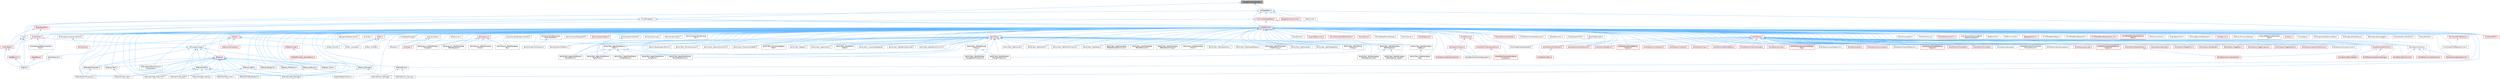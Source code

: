 digraph "DelegateAccessHandler.h"
{
 // INTERACTIVE_SVG=YES
 // LATEX_PDF_SIZE
  bgcolor="transparent";
  edge [fontname=Helvetica,fontsize=10,labelfontname=Helvetica,labelfontsize=10];
  node [fontname=Helvetica,fontsize=10,shape=box,height=0.2,width=0.4];
  Node1 [id="Node000001",label="DelegateAccessHandler.h",height=0.2,width=0.4,color="gray40", fillcolor="grey60", style="filled", fontcolor="black",tooltip=" "];
  Node1 -> Node2 [id="edge1_Node000001_Node000002",dir="back",color="steelblue1",style="solid",tooltip=" "];
  Node2 [id="Node000002",label="DelegateBase.h",height=0.2,width=0.4,color="grey40", fillcolor="white", style="filled",URL="$da/d67/DelegateBase_8h.html",tooltip=" "];
  Node2 -> Node3 [id="edge2_Node000002_Node000003",dir="back",color="steelblue1",style="solid",tooltip=" "];
  Node3 [id="Node000003",label="Core.h",height=0.2,width=0.4,color="grey40", fillcolor="white", style="filled",URL="$d6/dd7/Core_8h.html",tooltip=" "];
  Node3 -> Node4 [id="edge3_Node000003_Node000004",dir="back",color="steelblue1",style="solid",tooltip=" "];
  Node4 [id="Node000004",label="CoreUObject.h",height=0.2,width=0.4,color="red", fillcolor="#FFF0F0", style="filled",URL="$d0/ded/CoreUObject_8h.html",tooltip=" "];
  Node4 -> Node5 [id="edge4_Node000004_Node000005",dir="back",color="steelblue1",style="solid",tooltip=" "];
  Node5 [id="Node000005",label="Engine.h",height=0.2,width=0.4,color="grey40", fillcolor="white", style="filled",URL="$d1/d34/Public_2Engine_8h.html",tooltip=" "];
  Node4 -> Node7 [id="edge5_Node000004_Node000007",dir="back",color="steelblue1",style="solid",tooltip=" "];
  Node7 [id="Node000007",label="SlateBasics.h",height=0.2,width=0.4,color="red", fillcolor="#FFF0F0", style="filled",URL="$da/d2f/SlateBasics_8h.html",tooltip=" "];
  Node7 -> Node5 [id="edge6_Node000007_Node000005",dir="back",color="steelblue1",style="solid",tooltip=" "];
  Node3 -> Node5 [id="edge7_Node000003_Node000005",dir="back",color="steelblue1",style="solid",tooltip=" "];
  Node3 -> Node7 [id="edge8_Node000003_Node000007",dir="back",color="steelblue1",style="solid",tooltip=" "];
  Node2 -> Node12 [id="edge9_Node000002_Node000012",dir="back",color="steelblue1",style="solid",tooltip=" "];
  Node12 [id="Node000012",label="CoreMinimal.h",height=0.2,width=0.4,color="red", fillcolor="#FFF0F0", style="filled",URL="$d7/d67/CoreMinimal_8h.html",tooltip=" "];
  Node12 -> Node13 [id="edge10_Node000012_Node000013",dir="back",color="steelblue1",style="solid",tooltip=" "];
  Node13 [id="Node000013",label="AIAsyncTaskBlueprintProxy.h",height=0.2,width=0.4,color="grey40", fillcolor="white", style="filled",URL="$db/d07/AIAsyncTaskBlueprintProxy_8h.html",tooltip=" "];
  Node12 -> Node14 [id="edge11_Node000012_Node000014",dir="back",color="steelblue1",style="solid",tooltip=" "];
  Node14 [id="Node000014",label="AIBlueprintHelperLibrary.h",height=0.2,width=0.4,color="grey40", fillcolor="white", style="filled",URL="$dc/d00/AIBlueprintHelperLibrary_8h.html",tooltip=" "];
  Node12 -> Node15 [id="edge12_Node000012_Node000015",dir="back",color="steelblue1",style="solid",tooltip=" "];
  Node15 [id="Node000015",label="AIConfig.h",height=0.2,width=0.4,color="grey40", fillcolor="white", style="filled",URL="$da/da3/AIConfig_8h.html",tooltip=" "];
  Node12 -> Node16 [id="edge13_Node000012_Node000016",dir="back",color="steelblue1",style="solid",tooltip=" "];
  Node16 [id="Node000016",label="AIController.h",height=0.2,width=0.4,color="red", fillcolor="#FFF0F0", style="filled",URL="$d7/dd8/AIController_8h.html",tooltip=" "];
  Node12 -> Node19 [id="edge14_Node000012_Node000019",dir="back",color="steelblue1",style="solid",tooltip=" "];
  Node19 [id="Node000019",label="AIDataProvider.h",height=0.2,width=0.4,color="red", fillcolor="#FFF0F0", style="filled",URL="$dd/d5b/AIDataProvider_8h.html",tooltip=" "];
  Node19 -> Node20 [id="edge15_Node000019_Node000020",dir="back",color="steelblue1",style="solid",tooltip=" "];
  Node20 [id="Node000020",label="AIDataProvider_QueryParams.h",height=0.2,width=0.4,color="red", fillcolor="#FFF0F0", style="filled",URL="$d3/dd9/AIDataProvider__QueryParams_8h.html",tooltip=" "];
  Node12 -> Node20 [id="edge16_Node000012_Node000020",dir="back",color="steelblue1",style="solid",tooltip=" "];
  Node12 -> Node30 [id="edge17_Node000012_Node000030",dir="back",color="steelblue1",style="solid",tooltip=" "];
  Node30 [id="Node000030",label="AIHotSpotManager.h",height=0.2,width=0.4,color="grey40", fillcolor="white", style="filled",URL="$da/d1d/AIHotSpotManager_8h.html",tooltip=" "];
  Node12 -> Node31 [id="edge18_Node000012_Node000031",dir="back",color="steelblue1",style="solid",tooltip=" "];
  Node31 [id="Node000031",label="AIModule.h",height=0.2,width=0.4,color="grey40", fillcolor="white", style="filled",URL="$d9/df1/AIModule_8h.html",tooltip=" "];
  Node12 -> Node32 [id="edge19_Node000012_Node000032",dir="back",color="steelblue1",style="solid",tooltip=" "];
  Node32 [id="Node000032",label="AIPerceptionComponent.h",height=0.2,width=0.4,color="grey40", fillcolor="white", style="filled",URL="$d6/d0a/AIPerceptionComponent_8h.html",tooltip=" "];
  Node12 -> Node33 [id="edge20_Node000012_Node000033",dir="back",color="steelblue1",style="solid",tooltip=" "];
  Node33 [id="Node000033",label="AIPerceptionListenerInterface.h",height=0.2,width=0.4,color="grey40", fillcolor="white", style="filled",URL="$d4/dd7/AIPerceptionListenerInterface_8h.html",tooltip=" "];
  Node33 -> Node16 [id="edge21_Node000033_Node000016",dir="back",color="steelblue1",style="solid",tooltip=" "];
  Node12 -> Node34 [id="edge22_Node000012_Node000034",dir="back",color="steelblue1",style="solid",tooltip=" "];
  Node34 [id="Node000034",label="AIPerceptionStimuliSource\lComponent.h",height=0.2,width=0.4,color="grey40", fillcolor="white", style="filled",URL="$df/da3/AIPerceptionStimuliSourceComponent_8h.html",tooltip=" "];
  Node12 -> Node35 [id="edge23_Node000012_Node000035",dir="back",color="steelblue1",style="solid",tooltip=" "];
  Node35 [id="Node000035",label="AIPerceptionSystem.h",height=0.2,width=0.4,color="grey40", fillcolor="white", style="filled",URL="$d0/d08/AIPerceptionSystem_8h.html",tooltip=" "];
  Node35 -> Node32 [id="edge24_Node000035_Node000032",dir="back",color="steelblue1",style="solid",tooltip=" "];
  Node12 -> Node36 [id="edge25_Node000012_Node000036",dir="back",color="steelblue1",style="solid",tooltip=" "];
  Node36 [id="Node000036",label="AIPerceptionTypes.h",height=0.2,width=0.4,color="grey40", fillcolor="white", style="filled",URL="$de/d00/AIPerceptionTypes_8h.html",tooltip=" "];
  Node36 -> Node32 [id="edge26_Node000036_Node000032",dir="back",color="steelblue1",style="solid",tooltip=" "];
  Node36 -> Node35 [id="edge27_Node000036_Node000035",dir="back",color="steelblue1",style="solid",tooltip=" "];
  Node36 -> Node37 [id="edge28_Node000036_Node000037",dir="back",color="steelblue1",style="solid",tooltip=" "];
  Node37 [id="Node000037",label="AISense.h",height=0.2,width=0.4,color="red", fillcolor="#FFF0F0", style="filled",URL="$d3/dbd/AISense_8h.html",tooltip=" "];
  Node37 -> Node32 [id="edge29_Node000037_Node000032",dir="back",color="steelblue1",style="solid",tooltip=" "];
  Node37 -> Node34 [id="edge30_Node000037_Node000034",dir="back",color="steelblue1",style="solid",tooltip=" "];
  Node37 -> Node35 [id="edge31_Node000037_Node000035",dir="back",color="steelblue1",style="solid",tooltip=" "];
  Node37 -> Node38 [id="edge32_Node000037_Node000038",dir="back",color="steelblue1",style="solid",tooltip=" "];
  Node38 [id="Node000038",label="AISenseConfig.h",height=0.2,width=0.4,color="grey40", fillcolor="white", style="filled",URL="$d4/d73/AISenseConfig_8h.html",tooltip=" "];
  Node38 -> Node39 [id="edge33_Node000038_Node000039",dir="back",color="steelblue1",style="solid",tooltip=" "];
  Node39 [id="Node000039",label="AISenseConfig_Blueprint.h",height=0.2,width=0.4,color="grey40", fillcolor="white", style="filled",URL="$d7/ddf/AISenseConfig__Blueprint_8h.html",tooltip=" "];
  Node38 -> Node40 [id="edge34_Node000038_Node000040",dir="back",color="steelblue1",style="solid",tooltip=" "];
  Node40 [id="Node000040",label="AISenseConfig_Damage.h",height=0.2,width=0.4,color="grey40", fillcolor="white", style="filled",URL="$d4/d13/AISenseConfig__Damage_8h.html",tooltip=" "];
  Node38 -> Node41 [id="edge35_Node000038_Node000041",dir="back",color="steelblue1",style="solid",tooltip=" "];
  Node41 [id="Node000041",label="AISenseConfig_Hearing.h",height=0.2,width=0.4,color="grey40", fillcolor="white", style="filled",URL="$df/d81/AISenseConfig__Hearing_8h.html",tooltip=" "];
  Node38 -> Node42 [id="edge36_Node000038_Node000042",dir="back",color="steelblue1",style="solid",tooltip=" "];
  Node42 [id="Node000042",label="AISenseConfig_Prediction.h",height=0.2,width=0.4,color="grey40", fillcolor="white", style="filled",URL="$d2/d6e/AISenseConfig__Prediction_8h.html",tooltip=" "];
  Node38 -> Node43 [id="edge37_Node000038_Node000043",dir="back",color="steelblue1",style="solid",tooltip=" "];
  Node43 [id="Node000043",label="AISenseConfig_Sight.h",height=0.2,width=0.4,color="grey40", fillcolor="white", style="filled",URL="$d7/d17/AISenseConfig__Sight_8h.html",tooltip=" "];
  Node38 -> Node44 [id="edge38_Node000038_Node000044",dir="back",color="steelblue1",style="solid",tooltip=" "];
  Node44 [id="Node000044",label="AISenseConfig_Team.h",height=0.2,width=0.4,color="grey40", fillcolor="white", style="filled",URL="$dc/daf/AISenseConfig__Team_8h.html",tooltip=" "];
  Node38 -> Node45 [id="edge39_Node000038_Node000045",dir="back",color="steelblue1",style="solid",tooltip=" "];
  Node45 [id="Node000045",label="AISenseConfig_Touch.h",height=0.2,width=0.4,color="grey40", fillcolor="white", style="filled",URL="$df/d3a/AISenseConfig__Touch_8h.html",tooltip=" "];
  Node37 -> Node39 [id="edge40_Node000037_Node000039",dir="back",color="steelblue1",style="solid",tooltip=" "];
  Node37 -> Node40 [id="edge41_Node000037_Node000040",dir="back",color="steelblue1",style="solid",tooltip=" "];
  Node37 -> Node41 [id="edge42_Node000037_Node000041",dir="back",color="steelblue1",style="solid",tooltip=" "];
  Node37 -> Node42 [id="edge43_Node000037_Node000042",dir="back",color="steelblue1",style="solid",tooltip=" "];
  Node37 -> Node43 [id="edge44_Node000037_Node000043",dir="back",color="steelblue1",style="solid",tooltip=" "];
  Node37 -> Node44 [id="edge45_Node000037_Node000044",dir="back",color="steelblue1",style="solid",tooltip=" "];
  Node37 -> Node45 [id="edge46_Node000037_Node000045",dir="back",color="steelblue1",style="solid",tooltip=" "];
  Node37 -> Node46 [id="edge47_Node000037_Node000046",dir="back",color="steelblue1",style="solid",tooltip=" "];
  Node46 [id="Node000046",label="AISense_Blueprint.h",height=0.2,width=0.4,color="grey40", fillcolor="white", style="filled",URL="$d6/d30/AISense__Blueprint_8h.html",tooltip=" "];
  Node37 -> Node47 [id="edge48_Node000037_Node000047",dir="back",color="steelblue1",style="solid",tooltip=" "];
  Node47 [id="Node000047",label="AISense_Damage.h",height=0.2,width=0.4,color="grey40", fillcolor="white", style="filled",URL="$dd/d37/AISense__Damage_8h.html",tooltip=" "];
  Node47 -> Node40 [id="edge49_Node000047_Node000040",dir="back",color="steelblue1",style="solid",tooltip=" "];
  Node47 -> Node48 [id="edge50_Node000047_Node000048",dir="back",color="steelblue1",style="solid",tooltip=" "];
  Node48 [id="Node000048",label="AISenseEvent_Damage.h",height=0.2,width=0.4,color="grey40", fillcolor="white", style="filled",URL="$db/d23/AISenseEvent__Damage_8h.html",tooltip=" "];
  Node37 -> Node49 [id="edge51_Node000037_Node000049",dir="back",color="steelblue1",style="solid",tooltip=" "];
  Node49 [id="Node000049",label="AISense_Hearing.h",height=0.2,width=0.4,color="grey40", fillcolor="white", style="filled",URL="$dc/d03/AISense__Hearing_8h.html",tooltip=" "];
  Node49 -> Node41 [id="edge52_Node000049_Node000041",dir="back",color="steelblue1",style="solid",tooltip=" "];
  Node49 -> Node50 [id="edge53_Node000049_Node000050",dir="back",color="steelblue1",style="solid",tooltip=" "];
  Node50 [id="Node000050",label="AISenseEvent_Hearing.h",height=0.2,width=0.4,color="grey40", fillcolor="white", style="filled",URL="$df/d3a/AISenseEvent__Hearing_8h.html",tooltip=" "];
  Node37 -> Node51 [id="edge54_Node000037_Node000051",dir="back",color="steelblue1",style="solid",tooltip=" "];
  Node51 [id="Node000051",label="AISense_Prediction.h",height=0.2,width=0.4,color="grey40", fillcolor="white", style="filled",URL="$d4/de0/AISense__Prediction_8h.html",tooltip=" "];
  Node37 -> Node52 [id="edge55_Node000037_Node000052",dir="back",color="steelblue1",style="solid",tooltip=" "];
  Node52 [id="Node000052",label="AISense_Sight.h",height=0.2,width=0.4,color="grey40", fillcolor="white", style="filled",URL="$d7/d6f/AISense__Sight_8h.html",tooltip=" "];
  Node52 -> Node43 [id="edge56_Node000052_Node000043",dir="back",color="steelblue1",style="solid",tooltip=" "];
  Node52 -> Node53 [id="edge57_Node000052_Node000053",dir="back",color="steelblue1",style="solid",tooltip=" "];
  Node53 [id="Node000053",label="AISightTargetInterface.h",height=0.2,width=0.4,color="grey40", fillcolor="white", style="filled",URL="$d0/dd7/AISightTargetInterface_8h.html",tooltip=" "];
  Node37 -> Node54 [id="edge58_Node000037_Node000054",dir="back",color="steelblue1",style="solid",tooltip=" "];
  Node54 [id="Node000054",label="AISense_Team.h",height=0.2,width=0.4,color="grey40", fillcolor="white", style="filled",URL="$d7/d7a/AISense__Team_8h.html",tooltip=" "];
  Node54 -> Node44 [id="edge59_Node000054_Node000044",dir="back",color="steelblue1",style="solid",tooltip=" "];
  Node37 -> Node55 [id="edge60_Node000037_Node000055",dir="back",color="steelblue1",style="solid",tooltip=" "];
  Node55 [id="Node000055",label="AISense_Touch.h",height=0.2,width=0.4,color="grey40", fillcolor="white", style="filled",URL="$d6/db4/AISense__Touch_8h.html",tooltip=" "];
  Node36 -> Node38 [id="edge61_Node000036_Node000038",dir="back",color="steelblue1",style="solid",tooltip=" "];
  Node36 -> Node41 [id="edge62_Node000036_Node000041",dir="back",color="steelblue1",style="solid",tooltip=" "];
  Node36 -> Node43 [id="edge63_Node000036_Node000043",dir="back",color="steelblue1",style="solid",tooltip=" "];
  Node36 -> Node56 [id="edge64_Node000036_Node000056",dir="back",color="steelblue1",style="solid",tooltip=" "];
  Node56 [id="Node000056",label="AISenseEvent.h",height=0.2,width=0.4,color="grey40", fillcolor="white", style="filled",URL="$de/d44/AISenseEvent_8h.html",tooltip=" "];
  Node56 -> Node48 [id="edge65_Node000056_Node000048",dir="back",color="steelblue1",style="solid",tooltip=" "];
  Node56 -> Node50 [id="edge66_Node000056_Node000050",dir="back",color="steelblue1",style="solid",tooltip=" "];
  Node12 -> Node57 [id="edge67_Node000012_Node000057",dir="back",color="steelblue1",style="solid",tooltip=" "];
  Node57 [id="Node000057",label="AIResourceInterface.h",height=0.2,width=0.4,color="red", fillcolor="#FFF0F0", style="filled",URL="$dd/d0d/AIResourceInterface_8h.html",tooltip=" "];
  Node12 -> Node114 [id="edge68_Node000012_Node000114",dir="back",color="steelblue1",style="solid",tooltip=" "];
  Node114 [id="Node000114",label="AIResources.h",height=0.2,width=0.4,color="grey40", fillcolor="white", style="filled",URL="$d9/db0/AIResources_8h.html",tooltip=" "];
  Node12 -> Node37 [id="edge69_Node000012_Node000037",dir="back",color="steelblue1",style="solid",tooltip=" "];
  Node12 -> Node38 [id="edge70_Node000012_Node000038",dir="back",color="steelblue1",style="solid",tooltip=" "];
  Node12 -> Node39 [id="edge71_Node000012_Node000039",dir="back",color="steelblue1",style="solid",tooltip=" "];
  Node12 -> Node40 [id="edge72_Node000012_Node000040",dir="back",color="steelblue1",style="solid",tooltip=" "];
  Node12 -> Node41 [id="edge73_Node000012_Node000041",dir="back",color="steelblue1",style="solid",tooltip=" "];
  Node12 -> Node42 [id="edge74_Node000012_Node000042",dir="back",color="steelblue1",style="solid",tooltip=" "];
  Node12 -> Node43 [id="edge75_Node000012_Node000043",dir="back",color="steelblue1",style="solid",tooltip=" "];
  Node12 -> Node44 [id="edge76_Node000012_Node000044",dir="back",color="steelblue1",style="solid",tooltip=" "];
  Node12 -> Node45 [id="edge77_Node000012_Node000045",dir="back",color="steelblue1",style="solid",tooltip=" "];
  Node12 -> Node56 [id="edge78_Node000012_Node000056",dir="back",color="steelblue1",style="solid",tooltip=" "];
  Node12 -> Node48 [id="edge79_Node000012_Node000048",dir="back",color="steelblue1",style="solid",tooltip=" "];
  Node12 -> Node50 [id="edge80_Node000012_Node000050",dir="back",color="steelblue1",style="solid",tooltip=" "];
  Node12 -> Node46 [id="edge81_Node000012_Node000046",dir="back",color="steelblue1",style="solid",tooltip=" "];
  Node12 -> Node47 [id="edge82_Node000012_Node000047",dir="back",color="steelblue1",style="solid",tooltip=" "];
  Node12 -> Node49 [id="edge83_Node000012_Node000049",dir="back",color="steelblue1",style="solid",tooltip=" "];
  Node12 -> Node51 [id="edge84_Node000012_Node000051",dir="back",color="steelblue1",style="solid",tooltip=" "];
  Node12 -> Node52 [id="edge85_Node000012_Node000052",dir="back",color="steelblue1",style="solid",tooltip=" "];
  Node12 -> Node54 [id="edge86_Node000012_Node000054",dir="back",color="steelblue1",style="solid",tooltip=" "];
  Node12 -> Node55 [id="edge87_Node000012_Node000055",dir="back",color="steelblue1",style="solid",tooltip=" "];
  Node12 -> Node53 [id="edge88_Node000012_Node000053",dir="back",color="steelblue1",style="solid",tooltip=" "];
  Node12 -> Node115 [id="edge89_Node000012_Node000115",dir="back",color="steelblue1",style="solid",tooltip=" "];
  Node115 [id="Node000115",label="AISystem.h",height=0.2,width=0.4,color="red", fillcolor="#FFF0F0", style="filled",URL="$d0/d71/AISystem_8h.html",tooltip=" "];
  Node12 -> Node120 [id="edge90_Node000012_Node000120",dir="back",color="steelblue1",style="solid",tooltip=" "];
  Node120 [id="Node000120",label="AISystemBase.h",height=0.2,width=0.4,color="grey40", fillcolor="white", style="filled",URL="$d5/d44/AISystemBase_8h.html",tooltip=" "];
  Node120 -> Node31 [id="edge91_Node000120_Node000031",dir="back",color="steelblue1",style="solid",tooltip=" "];
  Node120 -> Node115 [id="edge92_Node000120_Node000115",dir="back",color="steelblue1",style="solid",tooltip=" "];
  Node12 -> Node121 [id="edge93_Node000012_Node000121",dir="back",color="steelblue1",style="solid",tooltip=" "];
  Node121 [id="Node000121",label="AITask.h",height=0.2,width=0.4,color="red", fillcolor="#FFF0F0", style="filled",URL="$d6/de2/AITask_8h.html",tooltip=" "];
  Node121 -> Node122 [id="edge94_Node000121_Node000122",dir="back",color="steelblue1",style="solid",tooltip=" "];
  Node122 [id="Node000122",label="AITask_LockLogic.h",height=0.2,width=0.4,color="grey40", fillcolor="white", style="filled",URL="$d8/d28/AITask__LockLogic_8h.html",tooltip=" "];
  Node121 -> Node111 [id="edge95_Node000121_Node000111",dir="back",color="steelblue1",style="solid",tooltip=" "];
  Node111 [id="Node000111",label="AITask_MoveTo.h",height=0.2,width=0.4,color="grey40", fillcolor="white", style="filled",URL="$d4/dc4/AITask__MoveTo_8h.html",tooltip=" "];
  Node121 -> Node123 [id="edge96_Node000121_Node000123",dir="back",color="steelblue1",style="solid",tooltip=" "];
  Node123 [id="Node000123",label="AITask_RunEQS.h",height=0.2,width=0.4,color="grey40", fillcolor="white", style="filled",URL="$d9/d9f/AITask__RunEQS_8h.html",tooltip=" "];
  Node12 -> Node122 [id="edge97_Node000012_Node000122",dir="back",color="steelblue1",style="solid",tooltip=" "];
  Node12 -> Node111 [id="edge98_Node000012_Node000111",dir="back",color="steelblue1",style="solid",tooltip=" "];
  Node12 -> Node123 [id="edge99_Node000012_Node000123",dir="back",color="steelblue1",style="solid",tooltip=" "];
  Node12 -> Node124 [id="edge100_Node000012_Node000124",dir="back",color="steelblue1",style="solid",tooltip=" "];
  Node124 [id="Node000124",label="AITypes.h",height=0.2,width=0.4,color="red", fillcolor="#FFF0F0", style="filled",URL="$dd/d64/AITypes_8h.html",tooltip=" "];
  Node124 -> Node13 [id="edge101_Node000124_Node000013",dir="back",color="steelblue1",style="solid",tooltip=" "];
  Node124 -> Node16 [id="edge102_Node000124_Node000016",dir="back",color="steelblue1",style="solid",tooltip=" "];
  Node124 -> Node36 [id="edge103_Node000124_Node000036",dir="back",color="steelblue1",style="solid",tooltip=" "];
  Node124 -> Node57 [id="edge104_Node000124_Node000057",dir="back",color="steelblue1",style="solid",tooltip=" "];
  Node124 -> Node111 [id="edge105_Node000124_Node000111",dir="back",color="steelblue1",style="solid",tooltip=" "];
  Node12 -> Node129 [id="edge106_Node000012_Node000129",dir="back",color="steelblue1",style="solid",tooltip=" "];
  Node129 [id="Node000129",label="AbilityAsync.h",height=0.2,width=0.4,color="red", fillcolor="#FFF0F0", style="filled",URL="$d8/dce/AbilityAsync_8h.html",tooltip=" "];
  Node129 -> Node130 [id="edge107_Node000129_Node000130",dir="back",color="steelblue1",style="solid",tooltip=" "];
  Node130 [id="Node000130",label="AbilityAsync_WaitAttribute\lChanged.h",height=0.2,width=0.4,color="grey40", fillcolor="white", style="filled",URL="$d8/d81/AbilityAsync__WaitAttributeChanged_8h.html",tooltip=" "];
  Node129 -> Node131 [id="edge108_Node000129_Node000131",dir="back",color="steelblue1",style="solid",tooltip=" "];
  Node131 [id="Node000131",label="AbilityAsync_WaitGameplay\lEffectApplied.h",height=0.2,width=0.4,color="grey40", fillcolor="white", style="filled",URL="$dd/d1a/AbilityAsync__WaitGameplayEffectApplied_8h.html",tooltip=" "];
  Node129 -> Node132 [id="edge109_Node000129_Node000132",dir="back",color="steelblue1",style="solid",tooltip=" "];
  Node132 [id="Node000132",label="AbilityAsync_WaitGameplay\lEvent.h",height=0.2,width=0.4,color="grey40", fillcolor="white", style="filled",URL="$d4/d2d/AbilityAsync__WaitGameplayEvent_8h.html",tooltip=" "];
  Node129 -> Node133 [id="edge110_Node000129_Node000133",dir="back",color="steelblue1",style="solid",tooltip=" "];
  Node133 [id="Node000133",label="AbilityAsync_WaitGameplay\lTag.h",height=0.2,width=0.4,color="grey40", fillcolor="white", style="filled",URL="$d8/dc5/AbilityAsync__WaitGameplayTag_8h.html",tooltip=" "];
  Node12 -> Node130 [id="edge111_Node000012_Node000130",dir="back",color="steelblue1",style="solid",tooltip=" "];
  Node12 -> Node131 [id="edge112_Node000012_Node000131",dir="back",color="steelblue1",style="solid",tooltip=" "];
  Node12 -> Node132 [id="edge113_Node000012_Node000132",dir="back",color="steelblue1",style="solid",tooltip=" "];
  Node12 -> Node133 [id="edge114_Node000012_Node000133",dir="back",color="steelblue1",style="solid",tooltip=" "];
  Node12 -> Node136 [id="edge115_Node000012_Node000136",dir="back",color="steelblue1",style="solid",tooltip=" "];
  Node136 [id="Node000136",label="AbilitySystemBlueprintLibrary.h",height=0.2,width=0.4,color="grey40", fillcolor="white", style="filled",URL="$d5/dd6/AbilitySystemBlueprintLibrary_8h.html",tooltip=" "];
  Node12 -> Node137 [id="edge116_Node000012_Node000137",dir="back",color="steelblue1",style="solid",tooltip=" "];
  Node137 [id="Node000137",label="AbilitySystemComponent.h",height=0.2,width=0.4,color="grey40", fillcolor="white", style="filled",URL="$d0/da3/AbilitySystemComponent_8h.html",tooltip=" "];
  Node12 -> Node138 [id="edge117_Node000012_Node000138",dir="back",color="steelblue1",style="solid",tooltip=" "];
  Node138 [id="Node000138",label="AbilitySystemDebugHUD.h",height=0.2,width=0.4,color="grey40", fillcolor="white", style="filled",URL="$dc/d84/AbilitySystemDebugHUD_8h.html",tooltip=" "];
  Node12 -> Node139 [id="edge118_Node000012_Node000139",dir="back",color="steelblue1",style="solid",tooltip=" "];
  Node139 [id="Node000139",label="AbilitySystemGlobals.h",height=0.2,width=0.4,color="red", fillcolor="#FFF0F0", style="filled",URL="$dc/d82/AbilitySystemGlobals_8h.html",tooltip=" "];
  Node12 -> Node141 [id="edge119_Node000012_Node000141",dir="back",color="steelblue1",style="solid",tooltip=" "];
  Node141 [id="Node000141",label="AbilitySystemInterface.h",height=0.2,width=0.4,color="grey40", fillcolor="white", style="filled",URL="$d8/d76/AbilitySystemInterface_8h.html",tooltip=" "];
  Node141 -> Node142 [id="edge120_Node000141_Node000142",dir="back",color="steelblue1",style="solid",tooltip=" "];
  Node142 [id="Node000142",label="AbilitySystemTestPawn.h",height=0.2,width=0.4,color="grey40", fillcolor="white", style="filled",URL="$d9/d5f/AbilitySystemTestPawn_8h.html",tooltip=" "];
  Node12 -> Node143 [id="edge121_Node000012_Node000143",dir="back",color="steelblue1",style="solid",tooltip=" "];
  Node143 [id="Node000143",label="AbilitySystemLog.h",height=0.2,width=0.4,color="grey40", fillcolor="white", style="filled",URL="$d9/d0f/AbilitySystemLog_8h.html",tooltip=" "];
  Node12 -> Node144 [id="edge122_Node000012_Node000144",dir="back",color="steelblue1",style="solid",tooltip=" "];
  Node144 [id="Node000144",label="AbilitySystemReplication\lProxyInterface.h",height=0.2,width=0.4,color="grey40", fillcolor="white", style="filled",URL="$d9/d17/AbilitySystemReplicationProxyInterface_8h.html",tooltip=" "];
  Node144 -> Node137 [id="edge123_Node000144_Node000137",dir="back",color="steelblue1",style="solid",tooltip=" "];
  Node12 -> Node145 [id="edge124_Node000012_Node000145",dir="back",color="steelblue1",style="solid",tooltip=" "];
  Node145 [id="Node000145",label="AbilitySystemStats.h",height=0.2,width=0.4,color="grey40", fillcolor="white", style="filled",URL="$d2/d42/AbilitySystemStats_8h.html",tooltip=" "];
  Node12 -> Node146 [id="edge125_Node000012_Node000146",dir="back",color="steelblue1",style="solid",tooltip=" "];
  Node146 [id="Node000146",label="AbilitySystemTestAttribute\lSet.h",height=0.2,width=0.4,color="grey40", fillcolor="white", style="filled",URL="$df/d1f/AbilitySystemTestAttributeSet_8h.html",tooltip=" "];
  Node12 -> Node142 [id="edge126_Node000012_Node000142",dir="back",color="steelblue1",style="solid",tooltip=" "];
  Node12 -> Node147 [id="edge127_Node000012_Node000147",dir="back",color="steelblue1",style="solid",tooltip=" "];
  Node147 [id="Node000147",label="AbilityTask.h",height=0.2,width=0.4,color="red", fillcolor="#FFF0F0", style="filled",URL="$d2/d8e/AbilityTask_8h.html",tooltip=" "];
  Node147 -> Node148 [id="edge128_Node000147_Node000148",dir="back",color="steelblue1",style="solid",tooltip=" "];
  Node148 [id="Node000148",label="AbilityTask_ApplyRootMotion\lConstantForce.h",height=0.2,width=0.4,color="grey40", fillcolor="white", style="filled",URL="$d0/de8/AbilityTask__ApplyRootMotionConstantForce_8h.html",tooltip=" "];
  Node147 -> Node149 [id="edge129_Node000147_Node000149",dir="back",color="steelblue1",style="solid",tooltip=" "];
  Node149 [id="Node000149",label="AbilityTask_ApplyRootMotion\lJumpForce.h",height=0.2,width=0.4,color="grey40", fillcolor="white", style="filled",URL="$d7/db6/AbilityTask__ApplyRootMotionJumpForce_8h.html",tooltip=" "];
  Node147 -> Node150 [id="edge130_Node000147_Node000150",dir="back",color="steelblue1",style="solid",tooltip=" "];
  Node150 [id="Node000150",label="AbilityTask_ApplyRootMotion\lMoveToActorForce.h",height=0.2,width=0.4,color="grey40", fillcolor="white", style="filled",URL="$d5/de3/AbilityTask__ApplyRootMotionMoveToActorForce_8h.html",tooltip=" "];
  Node147 -> Node151 [id="edge131_Node000147_Node000151",dir="back",color="steelblue1",style="solid",tooltip=" "];
  Node151 [id="Node000151",label="AbilityTask_ApplyRootMotion\lMoveToForce.h",height=0.2,width=0.4,color="grey40", fillcolor="white", style="filled",URL="$d3/dc3/AbilityTask__ApplyRootMotionMoveToForce_8h.html",tooltip=" "];
  Node147 -> Node152 [id="edge132_Node000147_Node000152",dir="back",color="steelblue1",style="solid",tooltip=" "];
  Node152 [id="Node000152",label="AbilityTask_ApplyRootMotion\lRadialForce.h",height=0.2,width=0.4,color="grey40", fillcolor="white", style="filled",URL="$da/d06/AbilityTask__ApplyRootMotionRadialForce_8h.html",tooltip=" "];
  Node147 -> Node153 [id="edge133_Node000147_Node000153",dir="back",color="steelblue1",style="solid",tooltip=" "];
  Node153 [id="Node000153",label="AbilityTask_ApplyRootMotion\l_Base.h",height=0.2,width=0.4,color="grey40", fillcolor="white", style="filled",URL="$d8/d7d/AbilityTask__ApplyRootMotion__Base_8h.html",tooltip=" "];
  Node153 -> Node148 [id="edge134_Node000153_Node000148",dir="back",color="steelblue1",style="solid",tooltip=" "];
  Node153 -> Node149 [id="edge135_Node000153_Node000149",dir="back",color="steelblue1",style="solid",tooltip=" "];
  Node153 -> Node150 [id="edge136_Node000153_Node000150",dir="back",color="steelblue1",style="solid",tooltip=" "];
  Node153 -> Node151 [id="edge137_Node000153_Node000151",dir="back",color="steelblue1",style="solid",tooltip=" "];
  Node153 -> Node152 [id="edge138_Node000153_Node000152",dir="back",color="steelblue1",style="solid",tooltip=" "];
  Node147 -> Node154 [id="edge139_Node000147_Node000154",dir="back",color="steelblue1",style="solid",tooltip=" "];
  Node154 [id="Node000154",label="AbilityTask_MoveToLocation.h",height=0.2,width=0.4,color="grey40", fillcolor="white", style="filled",URL="$da/d8d/AbilityTask__MoveToLocation_8h.html",tooltip=" "];
  Node147 -> Node155 [id="edge140_Node000147_Node000155",dir="back",color="steelblue1",style="solid",tooltip=" "];
  Node155 [id="Node000155",label="AbilityTask_NetworkSyncPoint.h",height=0.2,width=0.4,color="grey40", fillcolor="white", style="filled",URL="$dc/d62/AbilityTask__NetworkSyncPoint_8h.html",tooltip=" "];
  Node147 -> Node156 [id="edge141_Node000147_Node000156",dir="back",color="steelblue1",style="solid",tooltip=" "];
  Node156 [id="Node000156",label="AbilityTask_PlayAnimAndWait.h",height=0.2,width=0.4,color="grey40", fillcolor="white", style="filled",URL="$d4/d50/AbilityTask__PlayAnimAndWait_8h.html",tooltip=" "];
  Node147 -> Node157 [id="edge142_Node000147_Node000157",dir="back",color="steelblue1",style="solid",tooltip=" "];
  Node157 [id="Node000157",label="AbilityTask_PlayMontageAnd\lWait.h",height=0.2,width=0.4,color="grey40", fillcolor="white", style="filled",URL="$de/d05/AbilityTask__PlayMontageAndWait_8h.html",tooltip=" "];
  Node147 -> Node158 [id="edge143_Node000147_Node000158",dir="back",color="steelblue1",style="solid",tooltip=" "];
  Node158 [id="Node000158",label="AbilityTask_Repeat.h",height=0.2,width=0.4,color="grey40", fillcolor="white", style="filled",URL="$da/d7d/AbilityTask__Repeat_8h.html",tooltip=" "];
  Node147 -> Node159 [id="edge144_Node000147_Node000159",dir="back",color="steelblue1",style="solid",tooltip=" "];
  Node159 [id="Node000159",label="AbilityTask_SpawnActor.h",height=0.2,width=0.4,color="grey40", fillcolor="white", style="filled",URL="$dc/d97/AbilityTask__SpawnActor_8h.html",tooltip=" "];
  Node147 -> Node160 [id="edge145_Node000147_Node000160",dir="back",color="steelblue1",style="solid",tooltip=" "];
  Node160 [id="Node000160",label="AbilityTask_StartAbility\lState.h",height=0.2,width=0.4,color="grey40", fillcolor="white", style="filled",URL="$db/d91/AbilityTask__StartAbilityState_8h.html",tooltip=" "];
  Node147 -> Node161 [id="edge146_Node000147_Node000161",dir="back",color="steelblue1",style="solid",tooltip=" "];
  Node161 [id="Node000161",label="AbilityTask_VisualizeTargeting.h",height=0.2,width=0.4,color="grey40", fillcolor="white", style="filled",URL="$df/dbd/AbilityTask__VisualizeTargeting_8h.html",tooltip=" "];
  Node147 -> Node162 [id="edge147_Node000147_Node000162",dir="back",color="steelblue1",style="solid",tooltip=" "];
  Node162 [id="Node000162",label="AbilityTask_WaitAbilityActivate.h",height=0.2,width=0.4,color="grey40", fillcolor="white", style="filled",URL="$db/da3/AbilityTask__WaitAbilityActivate_8h.html",tooltip=" "];
  Node147 -> Node163 [id="edge148_Node000147_Node000163",dir="back",color="steelblue1",style="solid",tooltip=" "];
  Node163 [id="Node000163",label="AbilityTask_WaitAbilityCommit.h",height=0.2,width=0.4,color="grey40", fillcolor="white", style="filled",URL="$de/de8/AbilityTask__WaitAbilityCommit_8h.html",tooltip=" "];
  Node147 -> Node164 [id="edge149_Node000147_Node000164",dir="back",color="steelblue1",style="solid",tooltip=" "];
  Node164 [id="Node000164",label="AbilityTask_WaitAttribute\lChange.h",height=0.2,width=0.4,color="grey40", fillcolor="white", style="filled",URL="$dd/d60/AbilityTask__WaitAttributeChange_8h.html",tooltip=" "];
  Node164 -> Node165 [id="edge150_Node000164_Node000165",dir="back",color="steelblue1",style="solid",tooltip=" "];
  Node165 [id="Node000165",label="AbilityTask_WaitAttribute\lChangeRatioThreshold.h",height=0.2,width=0.4,color="grey40", fillcolor="white", style="filled",URL="$de/d5e/AbilityTask__WaitAttributeChangeRatioThreshold_8h.html",tooltip=" "];
  Node164 -> Node166 [id="edge151_Node000164_Node000166",dir="back",color="steelblue1",style="solid",tooltip=" "];
  Node166 [id="Node000166",label="AbilityTask_WaitAttribute\lChangeThreshold.h",height=0.2,width=0.4,color="grey40", fillcolor="white", style="filled",URL="$db/d3e/AbilityTask__WaitAttributeChangeThreshold_8h.html",tooltip=" "];
  Node147 -> Node165 [id="edge152_Node000147_Node000165",dir="back",color="steelblue1",style="solid",tooltip=" "];
  Node147 -> Node166 [id="edge153_Node000147_Node000166",dir="back",color="steelblue1",style="solid",tooltip=" "];
  Node147 -> Node167 [id="edge154_Node000147_Node000167",dir="back",color="steelblue1",style="solid",tooltip=" "];
  Node167 [id="Node000167",label="AbilityTask_WaitCancel.h",height=0.2,width=0.4,color="grey40", fillcolor="white", style="filled",URL="$dc/d16/AbilityTask__WaitCancel_8h.html",tooltip=" "];
  Node147 -> Node168 [id="edge155_Node000147_Node000168",dir="back",color="steelblue1",style="solid",tooltip=" "];
  Node168 [id="Node000168",label="AbilityTask_WaitConfirm.h",height=0.2,width=0.4,color="grey40", fillcolor="white", style="filled",URL="$d3/d4f/AbilityTask__WaitConfirm_8h.html",tooltip=" "];
  Node147 -> Node169 [id="edge156_Node000147_Node000169",dir="back",color="steelblue1",style="solid",tooltip=" "];
  Node169 [id="Node000169",label="AbilityTask_WaitConfirmCancel.h",height=0.2,width=0.4,color="grey40", fillcolor="white", style="filled",URL="$de/d88/AbilityTask__WaitConfirmCancel_8h.html",tooltip=" "];
  Node147 -> Node170 [id="edge157_Node000147_Node000170",dir="back",color="steelblue1",style="solid",tooltip=" "];
  Node170 [id="Node000170",label="AbilityTask_WaitDelay.h",height=0.2,width=0.4,color="grey40", fillcolor="white", style="filled",URL="$dc/d63/AbilityTask__WaitDelay_8h.html",tooltip=" "];
  Node147 -> Node171 [id="edge158_Node000147_Node000171",dir="back",color="steelblue1",style="solid",tooltip=" "];
  Node171 [id="Node000171",label="AbilityTask_WaitGameplay\lEffectApplied.h",height=0.2,width=0.4,color="grey40", fillcolor="white", style="filled",URL="$d8/dfe/AbilityTask__WaitGameplayEffectApplied_8h.html",tooltip=" "];
  Node171 -> Node172 [id="edge159_Node000171_Node000172",dir="back",color="steelblue1",style="solid",tooltip=" "];
  Node172 [id="Node000172",label="AbilityTask_WaitGameplay\lEffectApplied_Self.h",height=0.2,width=0.4,color="grey40", fillcolor="white", style="filled",URL="$d0/d01/AbilityTask__WaitGameplayEffectApplied__Self_8h.html",tooltip=" "];
  Node171 -> Node173 [id="edge160_Node000171_Node000173",dir="back",color="steelblue1",style="solid",tooltip=" "];
  Node173 [id="Node000173",label="AbilityTask_WaitGameplay\lEffectApplied_Target.h",height=0.2,width=0.4,color="grey40", fillcolor="white", style="filled",URL="$db/dc4/AbilityTask__WaitGameplayEffectApplied__Target_8h.html",tooltip=" "];
  Node147 -> Node174 [id="edge161_Node000147_Node000174",dir="back",color="steelblue1",style="solid",tooltip=" "];
  Node174 [id="Node000174",label="AbilityTask_WaitGameplay\lEffectBlockedImmunity.h",height=0.2,width=0.4,color="grey40", fillcolor="white", style="filled",URL="$d4/d24/AbilityTask__WaitGameplayEffectBlockedImmunity_8h.html",tooltip=" "];
  Node147 -> Node175 [id="edge162_Node000147_Node000175",dir="back",color="steelblue1",style="solid",tooltip=" "];
  Node175 [id="Node000175",label="AbilityTask_WaitGameplay\lEffectRemoved.h",height=0.2,width=0.4,color="grey40", fillcolor="white", style="filled",URL="$d1/da9/AbilityTask__WaitGameplayEffectRemoved_8h.html",tooltip=" "];
  Node147 -> Node176 [id="edge163_Node000147_Node000176",dir="back",color="steelblue1",style="solid",tooltip=" "];
  Node176 [id="Node000176",label="AbilityTask_WaitGameplay\lEffectStackChange.h",height=0.2,width=0.4,color="grey40", fillcolor="white", style="filled",URL="$de/db3/AbilityTask__WaitGameplayEffectStackChange_8h.html",tooltip=" "];
  Node147 -> Node177 [id="edge164_Node000147_Node000177",dir="back",color="steelblue1",style="solid",tooltip=" "];
  Node177 [id="Node000177",label="AbilityTask_WaitGameplay\lEvent.h",height=0.2,width=0.4,color="grey40", fillcolor="white", style="filled",URL="$dc/db8/AbilityTask__WaitGameplayEvent_8h.html",tooltip=" "];
  Node147 -> Node178 [id="edge165_Node000147_Node000178",dir="back",color="steelblue1",style="solid",tooltip=" "];
  Node178 [id="Node000178",label="AbilityTask_WaitGameplay\lTagBase.h",height=0.2,width=0.4,color="grey40", fillcolor="white", style="filled",URL="$d8/dd0/AbilityTask__WaitGameplayTagBase_8h.html",tooltip=" "];
  Node178 -> Node179 [id="edge166_Node000178_Node000179",dir="back",color="steelblue1",style="solid",tooltip=" "];
  Node179 [id="Node000179",label="AbilityTask_WaitGameplay\lTag.h",height=0.2,width=0.4,color="grey40", fillcolor="white", style="filled",URL="$d3/d4f/AbilityTask__WaitGameplayTag_8h.html",tooltip=" "];
  Node147 -> Node182 [id="edge167_Node000147_Node000182",dir="back",color="steelblue1",style="solid",tooltip=" "];
  Node182 [id="Node000182",label="AbilityTask_WaitInputPress.h",height=0.2,width=0.4,color="grey40", fillcolor="white", style="filled",URL="$d6/d00/AbilityTask__WaitInputPress_8h.html",tooltip=" "];
  Node147 -> Node183 [id="edge168_Node000147_Node000183",dir="back",color="steelblue1",style="solid",tooltip=" "];
  Node183 [id="Node000183",label="AbilityTask_WaitInputRelease.h",height=0.2,width=0.4,color="grey40", fillcolor="white", style="filled",URL="$d1/d89/AbilityTask__WaitInputRelease_8h.html",tooltip=" "];
  Node147 -> Node184 [id="edge169_Node000147_Node000184",dir="back",color="steelblue1",style="solid",tooltip=" "];
  Node184 [id="Node000184",label="AbilityTask_WaitMovement\lModeChange.h",height=0.2,width=0.4,color="grey40", fillcolor="white", style="filled",URL="$d9/df7/AbilityTask__WaitMovementModeChange_8h.html",tooltip=" "];
  Node147 -> Node185 [id="edge170_Node000147_Node000185",dir="back",color="steelblue1",style="solid",tooltip=" "];
  Node185 [id="Node000185",label="AbilityTask_WaitOverlap.h",height=0.2,width=0.4,color="grey40", fillcolor="white", style="filled",URL="$d9/dab/AbilityTask__WaitOverlap_8h.html",tooltip=" "];
  Node147 -> Node186 [id="edge171_Node000147_Node000186",dir="back",color="steelblue1",style="solid",tooltip=" "];
  Node186 [id="Node000186",label="AbilityTask_WaitTargetData.h",height=0.2,width=0.4,color="grey40", fillcolor="white", style="filled",URL="$d2/d40/AbilityTask__WaitTargetData_8h.html",tooltip=" "];
  Node147 -> Node187 [id="edge172_Node000147_Node000187",dir="back",color="steelblue1",style="solid",tooltip=" "];
  Node187 [id="Node000187",label="AbilityTask_WaitVelocity\lChange.h",height=0.2,width=0.4,color="grey40", fillcolor="white", style="filled",URL="$da/d38/AbilityTask__WaitVelocityChange_8h.html",tooltip=" "];
  Node12 -> Node148 [id="edge173_Node000012_Node000148",dir="back",color="steelblue1",style="solid",tooltip=" "];
  Node12 -> Node149 [id="edge174_Node000012_Node000149",dir="back",color="steelblue1",style="solid",tooltip=" "];
  Node12 -> Node150 [id="edge175_Node000012_Node000150",dir="back",color="steelblue1",style="solid",tooltip=" "];
  Node12 -> Node151 [id="edge176_Node000012_Node000151",dir="back",color="steelblue1",style="solid",tooltip=" "];
  Node12 -> Node152 [id="edge177_Node000012_Node000152",dir="back",color="steelblue1",style="solid",tooltip=" "];
  Node12 -> Node153 [id="edge178_Node000012_Node000153",dir="back",color="steelblue1",style="solid",tooltip=" "];
  Node12 -> Node154 [id="edge179_Node000012_Node000154",dir="back",color="steelblue1",style="solid",tooltip=" "];
  Node12 -> Node155 [id="edge180_Node000012_Node000155",dir="back",color="steelblue1",style="solid",tooltip=" "];
  Node12 -> Node156 [id="edge181_Node000012_Node000156",dir="back",color="steelblue1",style="solid",tooltip=" "];
  Node12 -> Node157 [id="edge182_Node000012_Node000157",dir="back",color="steelblue1",style="solid",tooltip=" "];
  Node12 -> Node158 [id="edge183_Node000012_Node000158",dir="back",color="steelblue1",style="solid",tooltip=" "];
  Node12 -> Node159 [id="edge184_Node000012_Node000159",dir="back",color="steelblue1",style="solid",tooltip=" "];
  Node12 -> Node160 [id="edge185_Node000012_Node000160",dir="back",color="steelblue1",style="solid",tooltip=" "];
  Node12 -> Node161 [id="edge186_Node000012_Node000161",dir="back",color="steelblue1",style="solid",tooltip=" "];
  Node12 -> Node162 [id="edge187_Node000012_Node000162",dir="back",color="steelblue1",style="solid",tooltip=" "];
  Node12 -> Node163 [id="edge188_Node000012_Node000163",dir="back",color="steelblue1",style="solid",tooltip=" "];
  Node12 -> Node164 [id="edge189_Node000012_Node000164",dir="back",color="steelblue1",style="solid",tooltip=" "];
  Node12 -> Node165 [id="edge190_Node000012_Node000165",dir="back",color="steelblue1",style="solid",tooltip=" "];
  Node12 -> Node166 [id="edge191_Node000012_Node000166",dir="back",color="steelblue1",style="solid",tooltip=" "];
  Node12 -> Node167 [id="edge192_Node000012_Node000167",dir="back",color="steelblue1",style="solid",tooltip=" "];
  Node12 -> Node168 [id="edge193_Node000012_Node000168",dir="back",color="steelblue1",style="solid",tooltip=" "];
  Node12 -> Node169 [id="edge194_Node000012_Node000169",dir="back",color="steelblue1",style="solid",tooltip=" "];
  Node12 -> Node170 [id="edge195_Node000012_Node000170",dir="back",color="steelblue1",style="solid",tooltip=" "];
  Node12 -> Node171 [id="edge196_Node000012_Node000171",dir="back",color="steelblue1",style="solid",tooltip=" "];
  Node12 -> Node172 [id="edge197_Node000012_Node000172",dir="back",color="steelblue1",style="solid",tooltip=" "];
  Node12 -> Node173 [id="edge198_Node000012_Node000173",dir="back",color="steelblue1",style="solid",tooltip=" "];
  Node12 -> Node174 [id="edge199_Node000012_Node000174",dir="back",color="steelblue1",style="solid",tooltip=" "];
  Node12 -> Node175 [id="edge200_Node000012_Node000175",dir="back",color="steelblue1",style="solid",tooltip=" "];
  Node12 -> Node176 [id="edge201_Node000012_Node000176",dir="back",color="steelblue1",style="solid",tooltip=" "];
  Node12 -> Node177 [id="edge202_Node000012_Node000177",dir="back",color="steelblue1",style="solid",tooltip=" "];
  Node12 -> Node179 [id="edge203_Node000012_Node000179",dir="back",color="steelblue1",style="solid",tooltip=" "];
  Node12 -> Node178 [id="edge204_Node000012_Node000178",dir="back",color="steelblue1",style="solid",tooltip=" "];
  Node12 -> Node182 [id="edge205_Node000012_Node000182",dir="back",color="steelblue1",style="solid",tooltip=" "];
  Node12 -> Node183 [id="edge206_Node000012_Node000183",dir="back",color="steelblue1",style="solid",tooltip=" "];
  Node12 -> Node184 [id="edge207_Node000012_Node000184",dir="back",color="steelblue1",style="solid",tooltip=" "];
  Node12 -> Node185 [id="edge208_Node000012_Node000185",dir="back",color="steelblue1",style="solid",tooltip=" "];
  Node12 -> Node186 [id="edge209_Node000012_Node000186",dir="back",color="steelblue1",style="solid",tooltip=" "];
  Node12 -> Node187 [id="edge210_Node000012_Node000187",dir="back",color="steelblue1",style="solid",tooltip=" "];
  Node12 -> Node188 [id="edge211_Node000012_Node000188",dir="back",color="steelblue1",style="solid",tooltip=" "];
  Node188 [id="Node000188",label="AboutScreen.h",height=0.2,width=0.4,color="grey40", fillcolor="white", style="filled",URL="$d0/d33/AboutScreen_8h.html",tooltip=" "];
  Node12 -> Node189 [id="edge212_Node000012_Node000189",dir="back",color="steelblue1",style="solid",tooltip=" "];
  Node189 [id="Node000189",label="AcquiredResources.h",height=0.2,width=0.4,color="red", fillcolor="#FFF0F0", style="filled",URL="$d2/dbe/AcquiredResources_8h.html",tooltip=" "];
  Node12 -> Node191 [id="edge213_Node000012_Node000191",dir="back",color="steelblue1",style="solid",tooltip=" "];
  Node191 [id="Node000191",label="ActiveGameplayEffectIterator.h",height=0.2,width=0.4,color="red", fillcolor="#FFF0F0", style="filled",URL="$d5/d9f/ActiveGameplayEffectIterator_8h.html",tooltip=" "];
  Node12 -> Node213 [id="edge214_Node000012_Node000213",dir="back",color="steelblue1",style="solid",tooltip=" "];
  Node213 [id="Node000213",label="ActiveSound.h",height=0.2,width=0.4,color="red", fillcolor="#FFF0F0", style="filled",URL="$dc/d95/ActiveSound_8h.html",tooltip=" "];
  Node12 -> Node219 [id="edge215_Node000012_Node000219",dir="back",color="steelblue1",style="solid",tooltip=" "];
  Node219 [id="Node000219",label="ActiveStateMachineScope.h",height=0.2,width=0.4,color="grey40", fillcolor="white", style="filled",URL="$db/d6d/ActiveStateMachineScope_8h.html",tooltip=" "];
  Node12 -> Node220 [id="edge216_Node000012_Node000220",dir="back",color="steelblue1",style="solid",tooltip=" "];
  Node220 [id="Node000220",label="ActorChannel.h",height=0.2,width=0.4,color="grey40", fillcolor="white", style="filled",URL="$d5/de0/ActorChannel_8h.html",tooltip=" "];
  Node12 -> Node221 [id="edge217_Node000012_Node000221",dir="back",color="steelblue1",style="solid",tooltip=" "];
  Node221 [id="Node000221",label="ActorDataLayer.h",height=0.2,width=0.4,color="red", fillcolor="#FFF0F0", style="filled",URL="$d1/d31/ActorDataLayer_8h.html",tooltip=" "];
  Node12 -> Node239 [id="edge218_Node000012_Node000239",dir="back",color="steelblue1",style="solid",tooltip=" "];
  Node239 [id="Node000239",label="ActorDescContainer.h",height=0.2,width=0.4,color="red", fillcolor="#FFF0F0", style="filled",URL="$de/df0/ActorDescContainer_8h.html",tooltip=" "];
  Node239 -> Node240 [id="edge219_Node000239_Node000240",dir="back",color="steelblue1",style="solid",tooltip=" "];
  Node240 [id="Node000240",label="ActorDescContainerCollection.h",height=0.2,width=0.4,color="red", fillcolor="#FFF0F0", style="filled",URL="$dc/df2/ActorDescContainerCollection_8h.html",tooltip=" "];
  Node239 -> Node251 [id="edge220_Node000239_Node000251",dir="back",color="steelblue1",style="solid",tooltip=" "];
  Node251 [id="Node000251",label="ActorDescContainerSubsystem.h",height=0.2,width=0.4,color="grey40", fillcolor="white", style="filled",URL="$d1/d29/ActorDescContainerSubsystem_8h.html",tooltip=" "];
  Node12 -> Node240 [id="edge221_Node000012_Node000240",dir="back",color="steelblue1",style="solid",tooltip=" "];
  Node12 -> Node253 [id="edge222_Node000012_Node000253",dir="back",color="steelblue1",style="solid",tooltip=" "];
  Node253 [id="Node000253",label="ActorDescContainerInstance.h",height=0.2,width=0.4,color="red", fillcolor="#FFF0F0", style="filled",URL="$d0/dd1/ActorDescContainerInstance_8h.html",tooltip=" "];
  Node253 -> Node254 [id="edge223_Node000253_Node000254",dir="back",color="steelblue1",style="solid",tooltip=" "];
  Node254 [id="Node000254",label="ActorDescContainerInstance\lCollection.h",height=0.2,width=0.4,color="red", fillcolor="#FFF0F0", style="filled",URL="$df/d80/ActorDescContainerInstanceCollection_8h.html",tooltip=" "];
  Node12 -> Node254 [id="edge224_Node000012_Node000254",dir="back",color="steelblue1",style="solid",tooltip=" "];
  Node12 -> Node251 [id="edge225_Node000012_Node000251",dir="back",color="steelblue1",style="solid",tooltip=" "];
  Node12 -> Node258 [id="edge226_Node000012_Node000258",dir="back",color="steelblue1",style="solid",tooltip=" "];
  Node258 [id="Node000258",label="ActorDescList.h",height=0.2,width=0.4,color="red", fillcolor="#FFF0F0", style="filled",URL="$d7/da2/ActorDescList_8h.html",tooltip=" "];
  Node258 -> Node239 [id="edge227_Node000258_Node000239",dir="back",color="steelblue1",style="solid",tooltip=" "];
  Node258 -> Node253 [id="edge228_Node000258_Node000253",dir="back",color="steelblue1",style="solid",tooltip=" "];
  Node12 -> Node260 [id="edge229_Node000012_Node000260",dir="back",color="steelblue1",style="solid",tooltip=" "];
  Node260 [id="Node000260",label="ActorDragDropGraphEdOp.h",height=0.2,width=0.4,color="grey40", fillcolor="white", style="filled",URL="$d0/d9b/ActorDragDropGraphEdOp_8h.html",tooltip=" "];
  Node12 -> Node261 [id="edge230_Node000012_Node000261",dir="back",color="steelblue1",style="solid",tooltip=" "];
  Node261 [id="Node000261",label="ActorDragDropOp.h",height=0.2,width=0.4,color="grey40", fillcolor="white", style="filled",URL="$dd/d1a/ActorDragDropOp_8h.html",tooltip=" "];
  Node261 -> Node260 [id="edge231_Node000261_Node000260",dir="back",color="steelblue1",style="solid",tooltip=" "];
  Node12 -> Node262 [id="edge232_Node000012_Node000262",dir="back",color="steelblue1",style="solid",tooltip=" "];
  Node262 [id="Node000262",label="ActorEditorContextState.h",height=0.2,width=0.4,color="red", fillcolor="#FFF0F0", style="filled",URL="$d4/d47/ActorEditorContextState_8h.html",tooltip=" "];
  Node12 -> Node264 [id="edge233_Node000012_Node000264",dir="back",color="steelblue1",style="solid",tooltip=" "];
  Node264 [id="Node000264",label="ActorEditorContextSubsystem.h",height=0.2,width=0.4,color="grey40", fillcolor="white", style="filled",URL="$da/d7e/ActorEditorContextSubsystem_8h.html",tooltip=" "];
  Node12 -> Node265 [id="edge234_Node000012_Node000265",dir="back",color="steelblue1",style="solid",tooltip=" "];
  Node265 [id="Node000265",label="ActorEditorUtils.h",height=0.2,width=0.4,color="grey40", fillcolor="white", style="filled",URL="$de/dd6/ActorEditorUtils_8h.html",tooltip=" "];
  Node12 -> Node266 [id="edge235_Node000012_Node000266",dir="back",color="steelblue1",style="solid",tooltip=" "];
  Node266 [id="Node000266",label="ActorElementEditorCopyAnd\lPaste.h",height=0.2,width=0.4,color="grey40", fillcolor="white", style="filled",URL="$d8/dc2/ActorElementEditorCopyAndPaste_8h.html",tooltip=" "];
  Node12 -> Node267 [id="edge236_Node000012_Node000267",dir="back",color="steelblue1",style="solid",tooltip=" "];
  Node267 [id="Node000267",label="ActorExporterT3D.h",height=0.2,width=0.4,color="grey40", fillcolor="white", style="filled",URL="$d8/dbf/ActorExporterT3D_8h.html",tooltip=" "];
  Node12 -> Node268 [id="edge237_Node000012_Node000268",dir="back",color="steelblue1",style="solid",tooltip=" "];
  Node268 [id="Node000268",label="ActorFactory.h",height=0.2,width=0.4,color="red", fillcolor="#FFF0F0", style="filled",URL="$d7/dae/ActorFactory_8h.html",tooltip=" "];
  Node268 -> Node269 [id="edge238_Node000268_Node000269",dir="back",color="steelblue1",style="solid",tooltip=" "];
  Node269 [id="Node000269",label="ActorFactoryAmbientSound.h",height=0.2,width=0.4,color="red", fillcolor="#FFF0F0", style="filled",URL="$dc/d73/ActorFactoryAmbientSound_8h.html",tooltip=" "];
  Node268 -> Node270 [id="edge239_Node000268_Node000270",dir="back",color="steelblue1",style="solid",tooltip=" "];
  Node270 [id="Node000270",label="ActorFactoryBlueprint.h",height=0.2,width=0.4,color="red", fillcolor="#FFF0F0", style="filled",URL="$d8/df5/ActorFactoryBlueprint_8h.html",tooltip=" "];
  Node268 -> Node271 [id="edge240_Node000268_Node000271",dir="back",color="steelblue1",style="solid",tooltip=" "];
  Node271 [id="Node000271",label="ActorFactoryBoxReflection\lCapture.h",height=0.2,width=0.4,color="red", fillcolor="#FFF0F0", style="filled",URL="$dd/d97/ActorFactoryBoxReflectionCapture_8h.html",tooltip=" "];
  Node268 -> Node273 [id="edge241_Node000268_Node000273",dir="back",color="steelblue1",style="solid",tooltip=" "];
  Node273 [id="Node000273",label="ActorFactoryCameraActor.h",height=0.2,width=0.4,color="red", fillcolor="#FFF0F0", style="filled",URL="$df/db7/ActorFactoryCameraActor_8h.html",tooltip=" "];
  Node268 -> Node274 [id="edge242_Node000268_Node000274",dir="back",color="steelblue1",style="solid",tooltip=" "];
  Node274 [id="Node000274",label="ActorFactoryCharacter.h",height=0.2,width=0.4,color="red", fillcolor="#FFF0F0", style="filled",URL="$d9/db9/ActorFactoryCharacter_8h.html",tooltip=" "];
  Node268 -> Node275 [id="edge243_Node000268_Node000275",dir="back",color="steelblue1",style="solid",tooltip=" "];
  Node275 [id="Node000275",label="ActorFactoryClass.h",height=0.2,width=0.4,color="red", fillcolor="#FFF0F0", style="filled",URL="$d8/df5/ActorFactoryClass_8h.html",tooltip=" "];
  Node268 -> Node276 [id="edge244_Node000268_Node000276",dir="back",color="steelblue1",style="solid",tooltip=" "];
  Node276 [id="Node000276",label="ActorFactoryDeferredDecal.h",height=0.2,width=0.4,color="red", fillcolor="#FFF0F0", style="filled",URL="$d3/db3/ActorFactoryDeferredDecal_8h.html",tooltip=" "];
  Node268 -> Node277 [id="edge245_Node000268_Node000277",dir="back",color="steelblue1",style="solid",tooltip=" "];
  Node277 [id="Node000277",label="ActorFactoryDirectionalLight.h",height=0.2,width=0.4,color="red", fillcolor="#FFF0F0", style="filled",URL="$d3/d54/ActorFactoryDirectionalLight_8h.html",tooltip=" "];
  Node268 -> Node278 [id="edge246_Node000268_Node000278",dir="back",color="steelblue1",style="solid",tooltip=" "];
  Node278 [id="Node000278",label="ActorFactoryEmitter.h",height=0.2,width=0.4,color="red", fillcolor="#FFF0F0", style="filled",URL="$df/d95/ActorFactoryEmitter_8h.html",tooltip=" "];
  Node268 -> Node279 [id="edge247_Node000268_Node000279",dir="back",color="steelblue1",style="solid",tooltip=" "];
  Node279 [id="Node000279",label="ActorFactoryEmptyActor.h",height=0.2,width=0.4,color="red", fillcolor="#FFF0F0", style="filled",URL="$df/d92/ActorFactoryEmptyActor_8h.html",tooltip=" "];
  Node279 -> Node280 [id="edge248_Node000279_Node000280",dir="back",color="steelblue1",style="solid",tooltip=" "];
  Node280 [id="Node000280",label="ActorFactoryPawn.h",height=0.2,width=0.4,color="red", fillcolor="#FFF0F0", style="filled",URL="$d5/d05/ActorFactoryPawn_8h.html",tooltip=" "];
  Node268 -> Node281 [id="edge249_Node000268_Node000281",dir="back",color="steelblue1",style="solid",tooltip=" "];
  Node281 [id="Node000281",label="ActorFactoryExponentialHeight\lFog.h",height=0.2,width=0.4,color="red", fillcolor="#FFF0F0", style="filled",URL="$de/d15/ActorFactoryExponentialHeightFog_8h.html",tooltip=" "];
  Node268 -> Node282 [id="edge250_Node000268_Node000282",dir="back",color="steelblue1",style="solid",tooltip=" "];
  Node282 [id="Node000282",label="ActorFactoryLocalFogVolume.h",height=0.2,width=0.4,color="grey40", fillcolor="white", style="filled",URL="$dc/db2/ActorFactoryLocalFogVolume_8h.html",tooltip=" "];
  Node268 -> Node283 [id="edge251_Node000268_Node000283",dir="back",color="steelblue1",style="solid",tooltip=" "];
  Node283 [id="Node000283",label="ActorFactoryNote.h",height=0.2,width=0.4,color="red", fillcolor="#FFF0F0", style="filled",URL="$da/d8c/ActorFactoryNote_8h.html",tooltip=" "];
  Node268 -> Node284 [id="edge252_Node000268_Node000284",dir="back",color="steelblue1",style="solid",tooltip=" "];
  Node284 [id="Node000284",label="ActorFactoryPhysicsAsset.h",height=0.2,width=0.4,color="red", fillcolor="#FFF0F0", style="filled",URL="$d0/d58/ActorFactoryPhysicsAsset_8h.html",tooltip=" "];
  Node268 -> Node285 [id="edge253_Node000268_Node000285",dir="back",color="steelblue1",style="solid",tooltip=" "];
  Node285 [id="Node000285",label="ActorFactoryPlanarReflection.h",height=0.2,width=0.4,color="grey40", fillcolor="white", style="filled",URL="$d0/d1d/ActorFactoryPlanarReflection_8h.html",tooltip=" "];
  Node268 -> Node286 [id="edge254_Node000268_Node000286",dir="back",color="steelblue1",style="solid",tooltip=" "];
  Node286 [id="Node000286",label="ActorFactoryPlaneReflection\lCapture.h",height=0.2,width=0.4,color="red", fillcolor="#FFF0F0", style="filled",URL="$d8/dfd/ActorFactoryPlaneReflectionCapture_8h.html",tooltip=" "];
  Node268 -> Node287 [id="edge255_Node000268_Node000287",dir="back",color="steelblue1",style="solid",tooltip=" "];
  Node287 [id="Node000287",label="ActorFactoryPlayerStart.h",height=0.2,width=0.4,color="red", fillcolor="#FFF0F0", style="filled",URL="$d8/d7e/ActorFactoryPlayerStart_8h.html",tooltip=" "];
  Node268 -> Node288 [id="edge256_Node000268_Node000288",dir="back",color="steelblue1",style="solid",tooltip=" "];
  Node288 [id="Node000288",label="ActorFactoryPointLight.h",height=0.2,width=0.4,color="red", fillcolor="#FFF0F0", style="filled",URL="$d5/d37/ActorFactoryPointLight_8h.html",tooltip=" "];
  Node268 -> Node289 [id="edge257_Node000268_Node000289",dir="back",color="steelblue1",style="solid",tooltip=" "];
  Node289 [id="Node000289",label="ActorFactoryRectLight.h",height=0.2,width=0.4,color="grey40", fillcolor="white", style="filled",URL="$d1/d97/ActorFactoryRectLight_8h.html",tooltip=" "];
  Node268 -> Node290 [id="edge258_Node000268_Node000290",dir="back",color="steelblue1",style="solid",tooltip=" "];
  Node290 [id="Node000290",label="ActorFactoryRuntimeVirtual\lTextureVolume.h",height=0.2,width=0.4,color="grey40", fillcolor="white", style="filled",URL="$d6/dd7/ActorFactoryRuntimeVirtualTextureVolume_8h.html",tooltip=" "];
  Node268 -> Node291 [id="edge259_Node000268_Node000291",dir="back",color="steelblue1",style="solid",tooltip=" "];
  Node291 [id="Node000291",label="ActorFactorySkeletalMesh.h",height=0.2,width=0.4,color="red", fillcolor="#FFF0F0", style="filled",URL="$d7/dbb/ActorFactorySkeletalMesh_8h.html",tooltip=" "];
  Node291 -> Node292 [id="edge260_Node000291_Node000292",dir="back",color="steelblue1",style="solid",tooltip=" "];
  Node292 [id="Node000292",label="ActorFactoryAnimationAsset.h",height=0.2,width=0.4,color="red", fillcolor="#FFF0F0", style="filled",URL="$db/d5e/ActorFactoryAnimationAsset_8h.html",tooltip=" "];
  Node268 -> Node293 [id="edge261_Node000268_Node000293",dir="back",color="steelblue1",style="solid",tooltip=" "];
  Node293 [id="Node000293",label="ActorFactorySkyAtmosphere.h",height=0.2,width=0.4,color="grey40", fillcolor="white", style="filled",URL="$d2/d7c/ActorFactorySkyAtmosphere_8h.html",tooltip=" "];
  Node268 -> Node294 [id="edge262_Node000268_Node000294",dir="back",color="steelblue1",style="solid",tooltip=" "];
  Node294 [id="Node000294",label="ActorFactorySkyLight.h",height=0.2,width=0.4,color="red", fillcolor="#FFF0F0", style="filled",URL="$d2/d21/ActorFactorySkyLight_8h.html",tooltip=" "];
  Node268 -> Node295 [id="edge263_Node000268_Node000295",dir="back",color="steelblue1",style="solid",tooltip=" "];
  Node295 [id="Node000295",label="ActorFactorySphereReflection\lCapture.h",height=0.2,width=0.4,color="red", fillcolor="#FFF0F0", style="filled",URL="$de/db8/ActorFactorySphereReflectionCapture_8h.html",tooltip=" "];
  Node268 -> Node296 [id="edge264_Node000268_Node000296",dir="back",color="steelblue1",style="solid",tooltip=" "];
  Node296 [id="Node000296",label="ActorFactorySpotLight.h",height=0.2,width=0.4,color="red", fillcolor="#FFF0F0", style="filled",URL="$d6/d7f/ActorFactorySpotLight_8h.html",tooltip=" "];
  Node268 -> Node297 [id="edge265_Node000268_Node000297",dir="back",color="steelblue1",style="solid",tooltip=" "];
  Node297 [id="Node000297",label="ActorFactoryStaticMesh.h",height=0.2,width=0.4,color="red", fillcolor="#FFF0F0", style="filled",URL="$d2/dd1/ActorFactoryStaticMesh_8h.html",tooltip=" "];
  Node297 -> Node298 [id="edge266_Node000297_Node000298",dir="back",color="steelblue1",style="solid",tooltip=" "];
  Node298 [id="Node000298",label="ActorFactoryBasicShape.h",height=0.2,width=0.4,color="red", fillcolor="#FFF0F0", style="filled",URL="$d4/d0b/ActorFactoryBasicShape_8h.html",tooltip=" "];
  Node297 -> Node299 [id="edge267_Node000297_Node000299",dir="back",color="steelblue1",style="solid",tooltip=" "];
  Node299 [id="Node000299",label="ActorFactoryInteractiveFoliage.h",height=0.2,width=0.4,color="red", fillcolor="#FFF0F0", style="filled",URL="$db/df4/ActorFactoryInteractiveFoliage_8h.html",tooltip=" "];
  Node268 -> Node300 [id="edge268_Node000268_Node000300",dir="back",color="steelblue1",style="solid",tooltip=" "];
  Node300 [id="Node000300",label="ActorFactoryTargetPoint.h",height=0.2,width=0.4,color="red", fillcolor="#FFF0F0", style="filled",URL="$db/d69/ActorFactoryTargetPoint_8h.html",tooltip=" "];
  Node268 -> Node301 [id="edge269_Node000268_Node000301",dir="back",color="steelblue1",style="solid",tooltip=" "];
  Node301 [id="Node000301",label="ActorFactoryTextRender.h",height=0.2,width=0.4,color="red", fillcolor="#FFF0F0", style="filled",URL="$d8/d4c/ActorFactoryTextRender_8h.html",tooltip=" "];
  Node268 -> Node302 [id="edge270_Node000268_Node000302",dir="back",color="steelblue1",style="solid",tooltip=" "];
  Node302 [id="Node000302",label="ActorFactoryTriggerBox.h",height=0.2,width=0.4,color="red", fillcolor="#FFF0F0", style="filled",URL="$d9/dbe/ActorFactoryTriggerBox_8h.html",tooltip=" "];
  Node268 -> Node303 [id="edge271_Node000268_Node000303",dir="back",color="steelblue1",style="solid",tooltip=" "];
  Node303 [id="Node000303",label="ActorFactoryTriggerCapsule.h",height=0.2,width=0.4,color="red", fillcolor="#FFF0F0", style="filled",URL="$dd/d0f/ActorFactoryTriggerCapsule_8h.html",tooltip=" "];
  Node268 -> Node304 [id="edge272_Node000268_Node000304",dir="back",color="steelblue1",style="solid",tooltip=" "];
  Node304 [id="Node000304",label="ActorFactoryTriggerSphere.h",height=0.2,width=0.4,color="red", fillcolor="#FFF0F0", style="filled",URL="$d9/dbe/ActorFactoryTriggerSphere_8h.html",tooltip=" "];
  Node268 -> Node305 [id="edge273_Node000268_Node000305",dir="back",color="steelblue1",style="solid",tooltip=" "];
  Node305 [id="Node000305",label="ActorFactoryVectorFieldVolume.h",height=0.2,width=0.4,color="red", fillcolor="#FFF0F0", style="filled",URL="$d9/d89/ActorFactoryVectorFieldVolume_8h.html",tooltip=" "];
  Node268 -> Node306 [id="edge274_Node000268_Node000306",dir="back",color="steelblue1",style="solid",tooltip=" "];
  Node306 [id="Node000306",label="ActorFactoryVolume.h",height=0.2,width=0.4,color="grey40", fillcolor="white", style="filled",URL="$df/d08/ActorFactoryVolume_8h.html",tooltip=" "];
  Node306 -> Node307 [id="edge275_Node000306_Node000307",dir="back",color="steelblue1",style="solid",tooltip=" "];
  Node307 [id="Node000307",label="ActorFactoryBoxVolume.h",height=0.2,width=0.4,color="red", fillcolor="#FFF0F0", style="filled",URL="$d3/db0/ActorFactoryBoxVolume_8h.html",tooltip=" "];
  Node306 -> Node308 [id="edge276_Node000306_Node000308",dir="back",color="steelblue1",style="solid",tooltip=" "];
  Node308 [id="Node000308",label="ActorFactoryCylinderVolume.h",height=0.2,width=0.4,color="red", fillcolor="#FFF0F0", style="filled",URL="$d9/da5/ActorFactoryCylinderVolume_8h.html",tooltip=" "];
  Node306 -> Node309 [id="edge277_Node000306_Node000309",dir="back",color="steelblue1",style="solid",tooltip=" "];
  Node309 [id="Node000309",label="ActorFactorySphereVolume.h",height=0.2,width=0.4,color="red", fillcolor="#FFF0F0", style="filled",URL="$d3/d12/ActorFactorySphereVolume_8h.html",tooltip=" "];
  Node268 -> Node310 [id="edge278_Node000268_Node000310",dir="back",color="steelblue1",style="solid",tooltip=" "];
  Node310 [id="Node000310",label="ActorFactoryVolumetricCloud.h",height=0.2,width=0.4,color="grey40", fillcolor="white", style="filled",URL="$d5/da1/ActorFactoryVolumetricCloud_8h.html",tooltip=" "];
  Node12 -> Node269 [id="edge279_Node000012_Node000269",dir="back",color="steelblue1",style="solid",tooltip=" "];
  Node12 -> Node292 [id="edge280_Node000012_Node000292",dir="back",color="steelblue1",style="solid",tooltip=" "];
  Node12 -> Node298 [id="edge281_Node000012_Node000298",dir="back",color="steelblue1",style="solid",tooltip=" "];
  Node12 -> Node270 [id="edge282_Node000012_Node000270",dir="back",color="steelblue1",style="solid",tooltip=" "];
  Node12 -> Node271 [id="edge283_Node000012_Node000271",dir="back",color="steelblue1",style="solid",tooltip=" "];
  Node12 -> Node307 [id="edge284_Node000012_Node000307",dir="back",color="steelblue1",style="solid",tooltip=" "];
  Node12 -> Node273 [id="edge285_Node000012_Node000273",dir="back",color="steelblue1",style="solid",tooltip=" "];
  Node12 -> Node274 [id="edge286_Node000012_Node000274",dir="back",color="steelblue1",style="solid",tooltip=" "];
  Node12 -> Node275 [id="edge287_Node000012_Node000275",dir="back",color="steelblue1",style="solid",tooltip=" "];
  Node12 -> Node308 [id="edge288_Node000012_Node000308",dir="back",color="steelblue1",style="solid",tooltip=" "];
  Node12 -> Node276 [id="edge289_Node000012_Node000276",dir="back",color="steelblue1",style="solid",tooltip=" "];
  Node12 -> Node277 [id="edge290_Node000012_Node000277",dir="back",color="steelblue1",style="solid",tooltip=" "];
  Node12 -> Node278 [id="edge291_Node000012_Node000278",dir="back",color="steelblue1",style="solid",tooltip=" "];
  Node12 -> Node279 [id="edge292_Node000012_Node000279",dir="back",color="steelblue1",style="solid",tooltip=" "];
  Node12 -> Node281 [id="edge293_Node000012_Node000281",dir="back",color="steelblue1",style="solid",tooltip=" "];
  Node12 -> Node299 [id="edge294_Node000012_Node000299",dir="back",color="steelblue1",style="solid",tooltip=" "];
  Node12 -> Node282 [id="edge295_Node000012_Node000282",dir="back",color="steelblue1",style="solid",tooltip=" "];
  Node12 -> Node283 [id="edge296_Node000012_Node000283",dir="back",color="steelblue1",style="solid",tooltip=" "];
  Node12 -> Node280 [id="edge297_Node000012_Node000280",dir="back",color="steelblue1",style="solid",tooltip=" "];
  Node12 -> Node284 [id="edge298_Node000012_Node000284",dir="back",color="steelblue1",style="solid",tooltip=" "];
  Node12 -> Node285 [id="edge299_Node000012_Node000285",dir="back",color="steelblue1",style="solid",tooltip=" "];
  Node12 -> Node286 [id="edge300_Node000012_Node000286",dir="back",color="steelblue1",style="solid",tooltip=" "];
  Node12 -> Node287 [id="edge301_Node000012_Node000287",dir="back",color="steelblue1",style="solid",tooltip=" "];
  Node12 -> Node288 [id="edge302_Node000012_Node000288",dir="back",color="steelblue1",style="solid",tooltip=" "];
  Node12 -> Node289 [id="edge303_Node000012_Node000289",dir="back",color="steelblue1",style="solid",tooltip=" "];
  Node12 -> Node290 [id="edge304_Node000012_Node000290",dir="back",color="steelblue1",style="solid",tooltip=" "];
  Node12 -> Node291 [id="edge305_Node000012_Node000291",dir="back",color="steelblue1",style="solid",tooltip=" "];
  Node12 -> Node293 [id="edge306_Node000012_Node000293",dir="back",color="steelblue1",style="solid",tooltip=" "];
  Node12 -> Node294 [id="edge307_Node000012_Node000294",dir="back",color="steelblue1",style="solid",tooltip=" "];
  Node12 -> Node295 [id="edge308_Node000012_Node000295",dir="back",color="steelblue1",style="solid",tooltip=" "];
  Node12 -> Node309 [id="edge309_Node000012_Node000309",dir="back",color="steelblue1",style="solid",tooltip=" "];
  Node12 -> Node296 [id="edge310_Node000012_Node000296",dir="back",color="steelblue1",style="solid",tooltip=" "];
  Node12 -> Node297 [id="edge311_Node000012_Node000297",dir="back",color="steelblue1",style="solid",tooltip=" "];
  Node12 -> Node300 [id="edge312_Node000012_Node000300",dir="back",color="steelblue1",style="solid",tooltip=" "];
  Node12 -> Node301 [id="edge313_Node000012_Node000301",dir="back",color="steelblue1",style="solid",tooltip=" "];
  Node12 -> Node302 [id="edge314_Node000012_Node000302",dir="back",color="steelblue1",style="solid",tooltip=" "];
  Node12 -> Node303 [id="edge315_Node000012_Node000303",dir="back",color="steelblue1",style="solid",tooltip=" "];
  Node12 -> Node304 [id="edge316_Node000012_Node000304",dir="back",color="steelblue1",style="solid",tooltip=" "];
  Node12 -> Node305 [id="edge317_Node000012_Node000305",dir="back",color="steelblue1",style="solid",tooltip=" "];
  Node12 -> Node306 [id="edge318_Node000012_Node000306",dir="back",color="steelblue1",style="solid",tooltip=" "];
  Node12 -> Node310 [id="edge319_Node000012_Node000310",dir="back",color="steelblue1",style="solid",tooltip=" "];
  Node12 -> Node311 [id="edge320_Node000012_Node000311",dir="back",color="steelblue1",style="solid",tooltip=" "];
  Node311 [id="Node000311",label="ActorGroupingUtils.h",height=0.2,width=0.4,color="grey40", fillcolor="white", style="filled",URL="$d0/d13/ActorGroupingUtils_8h.html",tooltip=" "];
  Node12 -> Node312 [id="edge321_Node000012_Node000312",dir="back",color="steelblue1",style="solid",tooltip=" "];
  Node312 [id="Node000312",label="ActorPositioning.h",height=0.2,width=0.4,color="grey40", fillcolor="white", style="filled",URL="$d8/dca/ActorPositioning_8h.html",tooltip=" "];
  Node12 -> Node313 [id="edge322_Node000012_Node000313",dir="back",color="steelblue1",style="solid",tooltip=" "];
  Node313 [id="Node000313",label="ActorReferencesUtils.h",height=0.2,width=0.4,color="red", fillcolor="#FFF0F0", style="filled",URL="$d8/de6/ActorReferencesUtils_8h.html",tooltip=" "];
  Node12 -> Node314 [id="edge323_Node000012_Node000314",dir="back",color="steelblue1",style="solid",tooltip=" "];
  Node314 [id="Node000314",label="ActorTextureStreamingBuild\lDataComponent.h",height=0.2,width=0.4,color="grey40", fillcolor="white", style="filled",URL="$d2/d6d/ActorTextureStreamingBuildDataComponent_8h.html",tooltip=" "];
  Node12 -> Node315 [id="edge324_Node000012_Node000315",dir="back",color="steelblue1",style="solid",tooltip=" "];
  Node315 [id="Node000315",label="AddPatchTool.h",height=0.2,width=0.4,color="grey40", fillcolor="white", style="filled",URL="$d5/deb/AddPatchTool_8h.html",tooltip=" "];
  Node12 -> Node316 [id="edge325_Node000012_Node000316",dir="back",color="steelblue1",style="solid",tooltip=" "];
  Node316 [id="Node000316",label="AddPrimitiveTool.h",height=0.2,width=0.4,color="grey40", fillcolor="white", style="filled",URL="$d5/dbf/AddPrimitiveTool_8h.html",tooltip=" "];
  Node12 -> Node317 [id="edge326_Node000012_Node000317",dir="back",color="steelblue1",style="solid",tooltip=" "];
  Node317 [id="Node000317",label="AggregateGeom.h",height=0.2,width=0.4,color="red", fillcolor="#FFF0F0", style="filled",URL="$d2/d21/AggregateGeom_8h.html",tooltip=" "];
  Node12 -> Node442 [id="edge327_Node000012_Node000442",dir="back",color="steelblue1",style="solid",tooltip=" "];
  Node442 [id="Node000442",label="AimOffsetBlendSpace.h",height=0.2,width=0.4,color="grey40", fillcolor="white", style="filled",URL="$d3/d5d/AimOffsetBlendSpace_8h.html",tooltip=" "];
  Node12 -> Node443 [id="edge328_Node000012_Node000443",dir="back",color="steelblue1",style="solid",tooltip=" "];
  Node443 [id="Node000443",label="AimOffsetBlendSpace1D.h",height=0.2,width=0.4,color="grey40", fillcolor="white", style="filled",URL="$d4/d4c/AimOffsetBlendSpace1D_8h.html",tooltip=" "];
  Node12 -> Node444 [id="edge329_Node000012_Node000444",dir="back",color="steelblue1",style="solid",tooltip=" "];
  Node444 [id="Node000444",label="AimOffsetBlendSpaceFactory1D.h",height=0.2,width=0.4,color="red", fillcolor="#FFF0F0", style="filled",URL="$d6/da0/AimOffsetBlendSpaceFactory1D_8h.html",tooltip=" "];
  Node12 -> Node445 [id="edge330_Node000012_Node000445",dir="back",color="steelblue1",style="solid",tooltip=" "];
  Node445 [id="Node000445",label="AimOffsetBlendSpaceFactory\lNew.h",height=0.2,width=0.4,color="red", fillcolor="#FFF0F0", style="filled",URL="$de/d1d/AimOffsetBlendSpaceFactoryNew_8h.html",tooltip=" "];
  Node12 -> Node446 [id="edge331_Node000012_Node000446",dir="back",color="steelblue1",style="solid",tooltip=" "];
  Node446 [id="Node000446",label="AirMovementUtils.h",height=0.2,width=0.4,color="grey40", fillcolor="white", style="filled",URL="$df/d55/AirMovementUtils_8h.html",tooltip=" "];
  Node12 -> Node447 [id="edge332_Node000012_Node000447",dir="back",color="steelblue1",style="solid",tooltip=" "];
  Node447 [id="Node000447",label="AlignObjectsTool.h",height=0.2,width=0.4,color="grey40", fillcolor="white", style="filled",URL="$da/d25/AlignObjectsTool_8h.html",tooltip=" "];
  Node12 -> Node448 [id="edge333_Node000012_Node000448",dir="back",color="steelblue1",style="solid",tooltip=" "];
  Node448 [id="Node000448",label="AllocLogRecordingPlayback.h",height=0.2,width=0.4,color="grey40", fillcolor="white", style="filled",URL="$d6/d9b/AllocLogRecordingPlayback_8h.html",tooltip=" "];
  Node12 -> Node449 [id="edge334_Node000012_Node000449",dir="back",color="steelblue1",style="solid",tooltip=" "];
  Node449 [id="Node000449",label="AlphaBlend.h",height=0.2,width=0.4,color="red", fillcolor="#FFF0F0", style="filled",URL="$dc/d7f/AlphaBlend_8h.html",tooltip=" "];
  Node449 -> Node5 [id="edge335_Node000449_Node000005",dir="back",color="steelblue1",style="solid",tooltip=" "];
  Node12 -> Node637 [id="edge336_Node000012_Node000637",dir="back",color="steelblue1",style="solid",tooltip=" "];
  Node637 [id="Node000637",label="AmbientSound.h",height=0.2,width=0.4,color="grey40", fillcolor="white", style="filled",URL="$dd/d28/AmbientSound_8h.html",tooltip=" "];
  Node637 -> Node5 [id="edge337_Node000637_Node000005",dir="back",color="steelblue1",style="solid",tooltip=" "];
  Node12 -> Node638 [id="edge338_Node000012_Node000638",dir="back",color="steelblue1",style="solid",tooltip=" "];
  Node638 [id="Node000638",label="AnalogCursor.h",height=0.2,width=0.4,color="red", fillcolor="#FFF0F0", style="filled",URL="$d0/d9f/AnalogCursor_8h.html",tooltip=" "];
  Node12 -> Node640 [id="edge339_Node000012_Node000640",dir="back",color="steelblue1",style="solid",tooltip=" "];
  Node640 [id="Node000640",label="AnalyticsPrivacySettings.h",height=0.2,width=0.4,color="grey40", fillcolor="white", style="filled",URL="$dc/d8c/AnalyticsPrivacySettings_8h.html",tooltip=" "];
  Node12 -> Node641 [id="edge340_Node000012_Node000641",dir="back",color="steelblue1",style="solid",tooltip=" "];
  Node641 [id="Node000641",label="AnalyzeReferencedContent\lStat.h",height=0.2,width=0.4,color="grey40", fillcolor="white", style="filled",URL="$dd/d94/AnalyzeReferencedContentStat_8h.html",tooltip=" "];
  Node12 -> Node642 [id="edge341_Node000012_Node000642",dir="back",color="steelblue1",style="solid",tooltip=" "];
  Node642 [id="Node000642",label="Anchors.h",height=0.2,width=0.4,color="red", fillcolor="#FFF0F0", style="filled",URL="$d9/d79/Anchors_8h.html",tooltip=" "];
  Node12 -> Node645 [id="edge342_Node000012_Node000645",dir="back",color="steelblue1",style="solid",tooltip=" "];
  Node645 [id="Node000645",label="AndroidJava.h",height=0.2,width=0.4,color="grey40", fillcolor="white", style="filled",URL="$dc/da3/AndroidJava_8h.html",tooltip=" "];
  Node12 -> Node646 [id="edge343_Node000012_Node000646",dir="back",color="steelblue1",style="solid",tooltip=" "];
  Node646 [id="Node000646",label="AndroidJavaMediaFrameData.h",height=0.2,width=0.4,color="grey40", fillcolor="white", style="filled",URL="$dd/da4/AndroidJavaMediaFrameData_8h.html",tooltip=" "];
  Node12 -> Node647 [id="edge344_Node000012_Node000647",dir="back",color="steelblue1",style="solid",tooltip=" "];
  Node647 [id="Node000647",label="AndroidJavaMediaPlayer.h",height=0.2,width=0.4,color="grey40", fillcolor="white", style="filled",URL="$d6/db3/AndroidJavaMediaPlayer_8h.html",tooltip=" "];
  Node12 -> Node648 [id="edge345_Node000012_Node000648",dir="back",color="steelblue1",style="solid",tooltip=" "];
  Node648 [id="Node000648",label="AndroidJavaMessageBox.h",height=0.2,width=0.4,color="grey40", fillcolor="white", style="filled",URL="$d5/d9a/AndroidJavaMessageBox_8h.html",tooltip=" "];
  Node12 -> Node649 [id="edge346_Node000012_Node000649",dir="back",color="steelblue1",style="solid",tooltip=" "];
  Node649 [id="Node000649",label="AndroidPlatformTextField.h",height=0.2,width=0.4,color="grey40", fillcolor="white", style="filled",URL="$d0/dd3/AndroidPlatformTextField_8h.html",tooltip=" "];
  Node12 -> Node650 [id="edge347_Node000012_Node000650",dir="back",color="steelblue1",style="solid",tooltip=" "];
  Node650 [id="Node000650",label="AndroidProfiler.h",height=0.2,width=0.4,color="grey40", fillcolor="white", style="filled",URL="$dc/dbe/AndroidProfiler_8h.html",tooltip=" "];
  Node12 -> Node651 [id="edge348_Node000012_Node000651",dir="back",color="steelblue1",style="solid",tooltip=" "];
  Node651 [id="Node000651",label="AnimAssetFindReplace.h",height=0.2,width=0.4,color="red", fillcolor="#FFF0F0", style="filled",URL="$d2/d3f/AnimAssetFindReplace_8h.html",tooltip=" "];
  Node651 -> Node652 [id="edge349_Node000651_Node000652",dir="back",color="steelblue1",style="solid",tooltip=" "];
  Node652 [id="Node000652",label="AnimAssetFindReplaceCurves.h",height=0.2,width=0.4,color="grey40", fillcolor="white", style="filled",URL="$d3/df5/AnimAssetFindReplaceCurves_8h.html",tooltip=" "];
  Node12 -> Node652 [id="edge350_Node000012_Node000652",dir="back",color="steelblue1",style="solid",tooltip=" "];
  Node12 -> Node3 [id="edge351_Node000012_Node000003",dir="back",color="steelblue1",style="solid",tooltip=" "];
  Node12 -> Node3770 [id="edge352_Node000012_Node003770",dir="back",color="steelblue1",style="solid",tooltip=" "];
  Node3770 [id="Node003770",label="CoreSharedPCH.h",height=0.2,width=0.4,color="red", fillcolor="#FFF0F0", style="filled",URL="$d8/de5/CoreSharedPCH_8h.html",tooltip=" "];
  Node2 -> Node3770 [id="edge353_Node000002_Node003770",dir="back",color="steelblue1",style="solid",tooltip=" "];
  Node2 -> Node7350 [id="edge354_Node000002_Node007350",dir="back",color="steelblue1",style="solid",tooltip=" "];
  Node7350 [id="Node007350",label="DelegateInstancesImpl.h",height=0.2,width=0.4,color="red", fillcolor="#FFF0F0", style="filled",URL="$d5/dc6/DelegateInstancesImpl_8h.html",tooltip=" "];
  Node2 -> Node7982 [id="edge355_Node000002_Node007982",dir="back",color="steelblue1",style="solid",tooltip=" "];
  Node7982 [id="Node007982",label="MulticastDelegateBase.h",height=0.2,width=0.4,color="red", fillcolor="#FFF0F0", style="filled",URL="$db/d16/MulticastDelegateBase_8h.html",tooltip=" "];
  Node7982 -> Node3 [id="edge356_Node007982_Node000003",dir="back",color="steelblue1",style="solid",tooltip=" "];
  Node7982 -> Node12 [id="edge357_Node007982_Node000012",dir="back",color="steelblue1",style="solid",tooltip=" "];
  Node7982 -> Node3770 [id="edge358_Node007982_Node003770",dir="back",color="steelblue1",style="solid",tooltip=" "];
  Node2 -> Node7860 [id="edge359_Node000002_Node007860",dir="back",color="steelblue1",style="solid",tooltip=" "];
  Node7860 [id="Node007860",label="StatsSystem.h",height=0.2,width=0.4,color="grey40", fillcolor="white", style="filled",URL="$d7/da8/StatsSystem_8h.html",tooltip=" "];
  Node1 -> Node7983 [id="edge360_Node000001_Node007983",dir="back",color="steelblue1",style="solid",tooltip=" "];
  Node7983 [id="Node007983",label="ScriptDelegates.h",height=0.2,width=0.4,color="grey40", fillcolor="white", style="filled",URL="$de/d81/ScriptDelegates_8h.html",tooltip=" "];
  Node7983 -> Node3 [id="edge361_Node007983_Node000003",dir="back",color="steelblue1",style="solid",tooltip=" "];
  Node7983 -> Node12 [id="edge362_Node007983_Node000012",dir="back",color="steelblue1",style="solid",tooltip=" "];
  Node7983 -> Node3770 [id="edge363_Node007983_Node003770",dir="back",color="steelblue1",style="solid",tooltip=" "];
  Node7983 -> Node5204 [id="edge364_Node007983_Node005204",dir="back",color="steelblue1",style="solid",tooltip=" "];
  Node5204 [id="Node005204",label="UnrealType.h",height=0.2,width=0.4,color="red", fillcolor="#FFF0F0", style="filled",URL="$d6/d2f/UnrealType_8h.html",tooltip=" "];
  Node5204 -> Node19 [id="edge365_Node005204_Node000019",dir="back",color="steelblue1",style="solid",tooltip=" "];
  Node5204 -> Node266 [id="edge366_Node005204_Node000266",dir="back",color="steelblue1",style="solid",tooltip=" "];
  Node5204 -> Node4 [id="edge367_Node005204_Node000004",dir="back",color="steelblue1",style="solid",tooltip=" "];
  Node7983 -> Node4833 [id="edge368_Node007983_Node004833",dir="back",color="steelblue1",style="solid",tooltip=" "];
  Node4833 [id="Node004833",label="WeakObjectPtr.h",height=0.2,width=0.4,color="red", fillcolor="#FFF0F0", style="filled",URL="$d6/d96/WeakObjectPtr_8h.html",tooltip=" "];
  Node4833 -> Node4 [id="edge369_Node004833_Node000004",dir="back",color="steelblue1",style="solid",tooltip=" "];
  Node4833 -> Node5204 [id="edge370_Node004833_Node005204",dir="back",color="steelblue1",style="solid",tooltip=" "];
}
